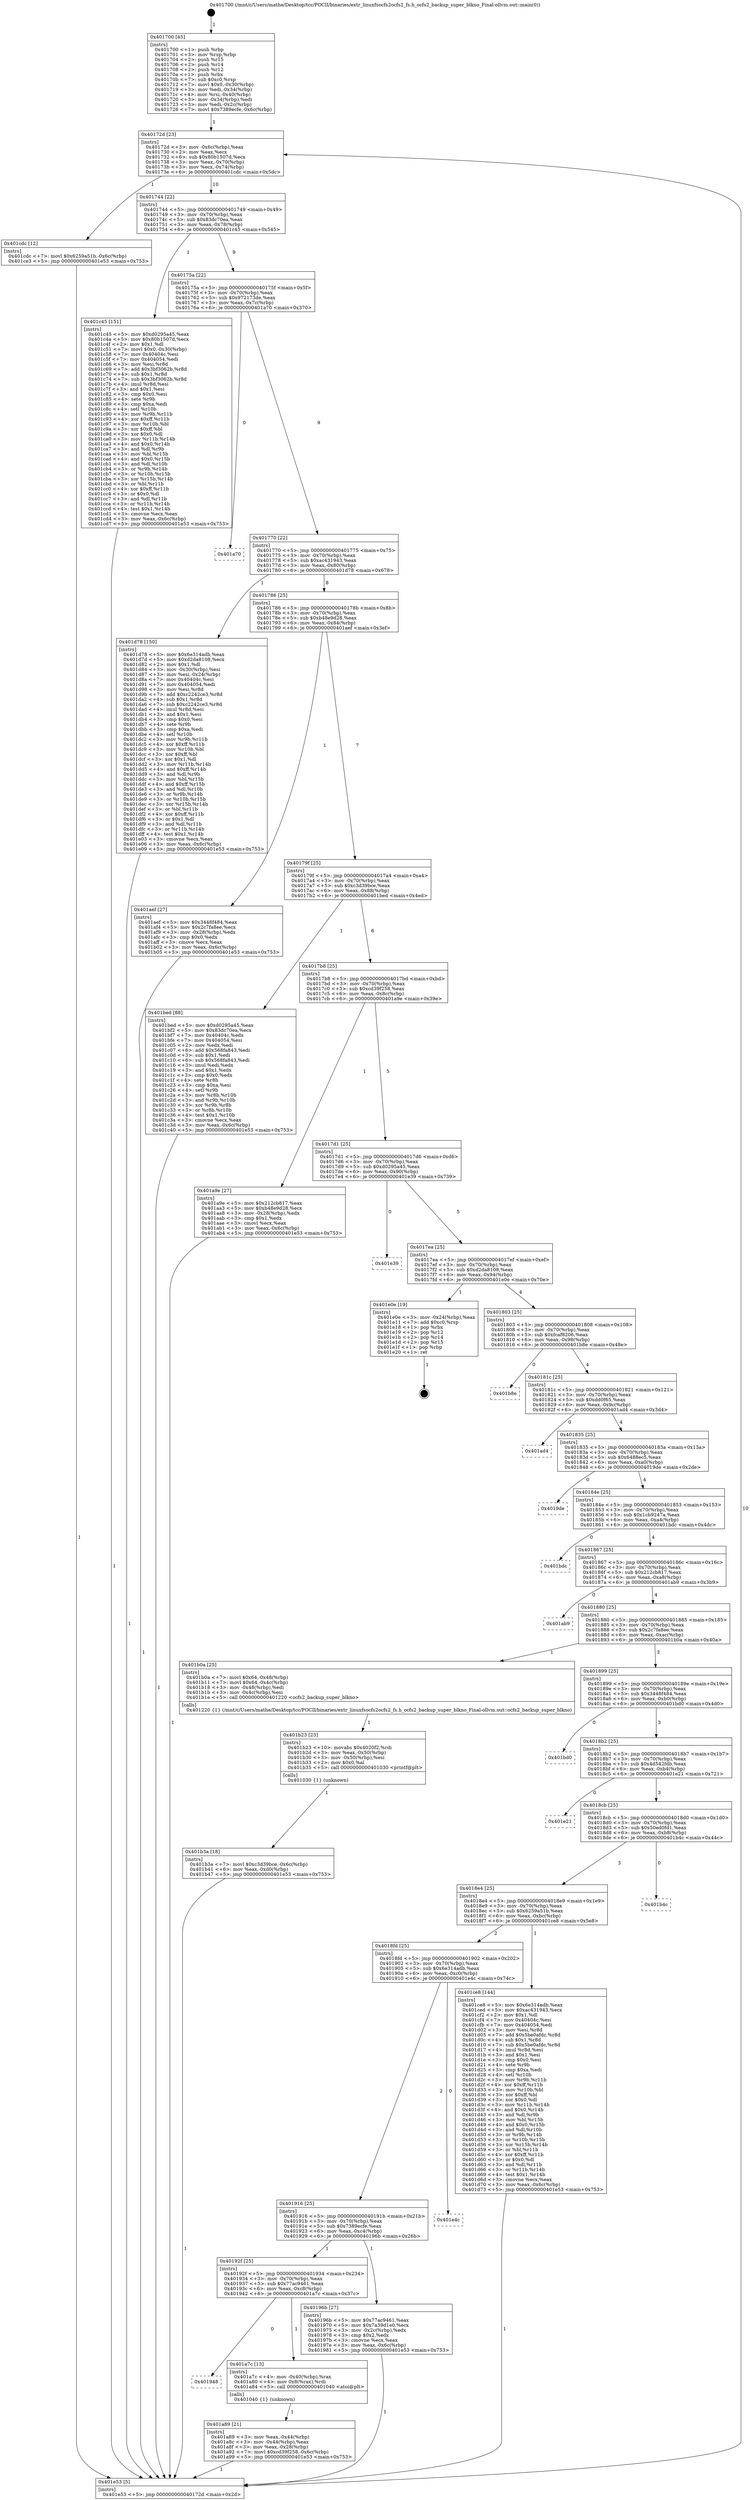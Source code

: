 digraph "0x401700" {
  label = "0x401700 (/mnt/c/Users/mathe/Desktop/tcc/POCII/binaries/extr_linuxfsocfs2ocfs2_fs.h_ocfs2_backup_super_blkno_Final-ollvm.out::main(0))"
  labelloc = "t"
  node[shape=record]

  Entry [label="",width=0.3,height=0.3,shape=circle,fillcolor=black,style=filled]
  "0x40172d" [label="{
     0x40172d [23]\l
     | [instrs]\l
     &nbsp;&nbsp;0x40172d \<+3\>: mov -0x6c(%rbp),%eax\l
     &nbsp;&nbsp;0x401730 \<+2\>: mov %eax,%ecx\l
     &nbsp;&nbsp;0x401732 \<+6\>: sub $0x80b1507d,%ecx\l
     &nbsp;&nbsp;0x401738 \<+3\>: mov %eax,-0x70(%rbp)\l
     &nbsp;&nbsp;0x40173b \<+3\>: mov %ecx,-0x74(%rbp)\l
     &nbsp;&nbsp;0x40173e \<+6\>: je 0000000000401cdc \<main+0x5dc\>\l
  }"]
  "0x401cdc" [label="{
     0x401cdc [12]\l
     | [instrs]\l
     &nbsp;&nbsp;0x401cdc \<+7\>: movl $0x6259a51b,-0x6c(%rbp)\l
     &nbsp;&nbsp;0x401ce3 \<+5\>: jmp 0000000000401e53 \<main+0x753\>\l
  }"]
  "0x401744" [label="{
     0x401744 [22]\l
     | [instrs]\l
     &nbsp;&nbsp;0x401744 \<+5\>: jmp 0000000000401749 \<main+0x49\>\l
     &nbsp;&nbsp;0x401749 \<+3\>: mov -0x70(%rbp),%eax\l
     &nbsp;&nbsp;0x40174c \<+5\>: sub $0x83dc70ea,%eax\l
     &nbsp;&nbsp;0x401751 \<+3\>: mov %eax,-0x78(%rbp)\l
     &nbsp;&nbsp;0x401754 \<+6\>: je 0000000000401c45 \<main+0x545\>\l
  }"]
  Exit [label="",width=0.3,height=0.3,shape=circle,fillcolor=black,style=filled,peripheries=2]
  "0x401c45" [label="{
     0x401c45 [151]\l
     | [instrs]\l
     &nbsp;&nbsp;0x401c45 \<+5\>: mov $0xd0295a45,%eax\l
     &nbsp;&nbsp;0x401c4a \<+5\>: mov $0x80b1507d,%ecx\l
     &nbsp;&nbsp;0x401c4f \<+2\>: mov $0x1,%dl\l
     &nbsp;&nbsp;0x401c51 \<+7\>: movl $0x0,-0x30(%rbp)\l
     &nbsp;&nbsp;0x401c58 \<+7\>: mov 0x40404c,%esi\l
     &nbsp;&nbsp;0x401c5f \<+7\>: mov 0x404054,%edi\l
     &nbsp;&nbsp;0x401c66 \<+3\>: mov %esi,%r8d\l
     &nbsp;&nbsp;0x401c69 \<+7\>: add $0x3bf3062b,%r8d\l
     &nbsp;&nbsp;0x401c70 \<+4\>: sub $0x1,%r8d\l
     &nbsp;&nbsp;0x401c74 \<+7\>: sub $0x3bf3062b,%r8d\l
     &nbsp;&nbsp;0x401c7b \<+4\>: imul %r8d,%esi\l
     &nbsp;&nbsp;0x401c7f \<+3\>: and $0x1,%esi\l
     &nbsp;&nbsp;0x401c82 \<+3\>: cmp $0x0,%esi\l
     &nbsp;&nbsp;0x401c85 \<+4\>: sete %r9b\l
     &nbsp;&nbsp;0x401c89 \<+3\>: cmp $0xa,%edi\l
     &nbsp;&nbsp;0x401c8c \<+4\>: setl %r10b\l
     &nbsp;&nbsp;0x401c90 \<+3\>: mov %r9b,%r11b\l
     &nbsp;&nbsp;0x401c93 \<+4\>: xor $0xff,%r11b\l
     &nbsp;&nbsp;0x401c97 \<+3\>: mov %r10b,%bl\l
     &nbsp;&nbsp;0x401c9a \<+3\>: xor $0xff,%bl\l
     &nbsp;&nbsp;0x401c9d \<+3\>: xor $0x0,%dl\l
     &nbsp;&nbsp;0x401ca0 \<+3\>: mov %r11b,%r14b\l
     &nbsp;&nbsp;0x401ca3 \<+4\>: and $0x0,%r14b\l
     &nbsp;&nbsp;0x401ca7 \<+3\>: and %dl,%r9b\l
     &nbsp;&nbsp;0x401caa \<+3\>: mov %bl,%r15b\l
     &nbsp;&nbsp;0x401cad \<+4\>: and $0x0,%r15b\l
     &nbsp;&nbsp;0x401cb1 \<+3\>: and %dl,%r10b\l
     &nbsp;&nbsp;0x401cb4 \<+3\>: or %r9b,%r14b\l
     &nbsp;&nbsp;0x401cb7 \<+3\>: or %r10b,%r15b\l
     &nbsp;&nbsp;0x401cba \<+3\>: xor %r15b,%r14b\l
     &nbsp;&nbsp;0x401cbd \<+3\>: or %bl,%r11b\l
     &nbsp;&nbsp;0x401cc0 \<+4\>: xor $0xff,%r11b\l
     &nbsp;&nbsp;0x401cc4 \<+3\>: or $0x0,%dl\l
     &nbsp;&nbsp;0x401cc7 \<+3\>: and %dl,%r11b\l
     &nbsp;&nbsp;0x401cca \<+3\>: or %r11b,%r14b\l
     &nbsp;&nbsp;0x401ccd \<+4\>: test $0x1,%r14b\l
     &nbsp;&nbsp;0x401cd1 \<+3\>: cmovne %ecx,%eax\l
     &nbsp;&nbsp;0x401cd4 \<+3\>: mov %eax,-0x6c(%rbp)\l
     &nbsp;&nbsp;0x401cd7 \<+5\>: jmp 0000000000401e53 \<main+0x753\>\l
  }"]
  "0x40175a" [label="{
     0x40175a [22]\l
     | [instrs]\l
     &nbsp;&nbsp;0x40175a \<+5\>: jmp 000000000040175f \<main+0x5f\>\l
     &nbsp;&nbsp;0x40175f \<+3\>: mov -0x70(%rbp),%eax\l
     &nbsp;&nbsp;0x401762 \<+5\>: sub $0x972173de,%eax\l
     &nbsp;&nbsp;0x401767 \<+3\>: mov %eax,-0x7c(%rbp)\l
     &nbsp;&nbsp;0x40176a \<+6\>: je 0000000000401a70 \<main+0x370\>\l
  }"]
  "0x401b3a" [label="{
     0x401b3a [18]\l
     | [instrs]\l
     &nbsp;&nbsp;0x401b3a \<+7\>: movl $0xc3d39bce,-0x6c(%rbp)\l
     &nbsp;&nbsp;0x401b41 \<+6\>: mov %eax,-0xd0(%rbp)\l
     &nbsp;&nbsp;0x401b47 \<+5\>: jmp 0000000000401e53 \<main+0x753\>\l
  }"]
  "0x401a70" [label="{
     0x401a70\l
  }", style=dashed]
  "0x401770" [label="{
     0x401770 [22]\l
     | [instrs]\l
     &nbsp;&nbsp;0x401770 \<+5\>: jmp 0000000000401775 \<main+0x75\>\l
     &nbsp;&nbsp;0x401775 \<+3\>: mov -0x70(%rbp),%eax\l
     &nbsp;&nbsp;0x401778 \<+5\>: sub $0xac431943,%eax\l
     &nbsp;&nbsp;0x40177d \<+3\>: mov %eax,-0x80(%rbp)\l
     &nbsp;&nbsp;0x401780 \<+6\>: je 0000000000401d78 \<main+0x678\>\l
  }"]
  "0x401b23" [label="{
     0x401b23 [23]\l
     | [instrs]\l
     &nbsp;&nbsp;0x401b23 \<+10\>: movabs $0x4020f2,%rdi\l
     &nbsp;&nbsp;0x401b2d \<+3\>: mov %eax,-0x50(%rbp)\l
     &nbsp;&nbsp;0x401b30 \<+3\>: mov -0x50(%rbp),%esi\l
     &nbsp;&nbsp;0x401b33 \<+2\>: mov $0x0,%al\l
     &nbsp;&nbsp;0x401b35 \<+5\>: call 0000000000401030 \<printf@plt\>\l
     | [calls]\l
     &nbsp;&nbsp;0x401030 \{1\} (unknown)\l
  }"]
  "0x401d78" [label="{
     0x401d78 [150]\l
     | [instrs]\l
     &nbsp;&nbsp;0x401d78 \<+5\>: mov $0x6e314adb,%eax\l
     &nbsp;&nbsp;0x401d7d \<+5\>: mov $0xd2da8108,%ecx\l
     &nbsp;&nbsp;0x401d82 \<+2\>: mov $0x1,%dl\l
     &nbsp;&nbsp;0x401d84 \<+3\>: mov -0x30(%rbp),%esi\l
     &nbsp;&nbsp;0x401d87 \<+3\>: mov %esi,-0x24(%rbp)\l
     &nbsp;&nbsp;0x401d8a \<+7\>: mov 0x40404c,%esi\l
     &nbsp;&nbsp;0x401d91 \<+7\>: mov 0x404054,%edi\l
     &nbsp;&nbsp;0x401d98 \<+3\>: mov %esi,%r8d\l
     &nbsp;&nbsp;0x401d9b \<+7\>: add $0xc2242ce3,%r8d\l
     &nbsp;&nbsp;0x401da2 \<+4\>: sub $0x1,%r8d\l
     &nbsp;&nbsp;0x401da6 \<+7\>: sub $0xc2242ce3,%r8d\l
     &nbsp;&nbsp;0x401dad \<+4\>: imul %r8d,%esi\l
     &nbsp;&nbsp;0x401db1 \<+3\>: and $0x1,%esi\l
     &nbsp;&nbsp;0x401db4 \<+3\>: cmp $0x0,%esi\l
     &nbsp;&nbsp;0x401db7 \<+4\>: sete %r9b\l
     &nbsp;&nbsp;0x401dbb \<+3\>: cmp $0xa,%edi\l
     &nbsp;&nbsp;0x401dbe \<+4\>: setl %r10b\l
     &nbsp;&nbsp;0x401dc2 \<+3\>: mov %r9b,%r11b\l
     &nbsp;&nbsp;0x401dc5 \<+4\>: xor $0xff,%r11b\l
     &nbsp;&nbsp;0x401dc9 \<+3\>: mov %r10b,%bl\l
     &nbsp;&nbsp;0x401dcc \<+3\>: xor $0xff,%bl\l
     &nbsp;&nbsp;0x401dcf \<+3\>: xor $0x1,%dl\l
     &nbsp;&nbsp;0x401dd2 \<+3\>: mov %r11b,%r14b\l
     &nbsp;&nbsp;0x401dd5 \<+4\>: and $0xff,%r14b\l
     &nbsp;&nbsp;0x401dd9 \<+3\>: and %dl,%r9b\l
     &nbsp;&nbsp;0x401ddc \<+3\>: mov %bl,%r15b\l
     &nbsp;&nbsp;0x401ddf \<+4\>: and $0xff,%r15b\l
     &nbsp;&nbsp;0x401de3 \<+3\>: and %dl,%r10b\l
     &nbsp;&nbsp;0x401de6 \<+3\>: or %r9b,%r14b\l
     &nbsp;&nbsp;0x401de9 \<+3\>: or %r10b,%r15b\l
     &nbsp;&nbsp;0x401dec \<+3\>: xor %r15b,%r14b\l
     &nbsp;&nbsp;0x401def \<+3\>: or %bl,%r11b\l
     &nbsp;&nbsp;0x401df2 \<+4\>: xor $0xff,%r11b\l
     &nbsp;&nbsp;0x401df6 \<+3\>: or $0x1,%dl\l
     &nbsp;&nbsp;0x401df9 \<+3\>: and %dl,%r11b\l
     &nbsp;&nbsp;0x401dfc \<+3\>: or %r11b,%r14b\l
     &nbsp;&nbsp;0x401dff \<+4\>: test $0x1,%r14b\l
     &nbsp;&nbsp;0x401e03 \<+3\>: cmovne %ecx,%eax\l
     &nbsp;&nbsp;0x401e06 \<+3\>: mov %eax,-0x6c(%rbp)\l
     &nbsp;&nbsp;0x401e09 \<+5\>: jmp 0000000000401e53 \<main+0x753\>\l
  }"]
  "0x401786" [label="{
     0x401786 [25]\l
     | [instrs]\l
     &nbsp;&nbsp;0x401786 \<+5\>: jmp 000000000040178b \<main+0x8b\>\l
     &nbsp;&nbsp;0x40178b \<+3\>: mov -0x70(%rbp),%eax\l
     &nbsp;&nbsp;0x40178e \<+5\>: sub $0xb48e9d28,%eax\l
     &nbsp;&nbsp;0x401793 \<+6\>: mov %eax,-0x84(%rbp)\l
     &nbsp;&nbsp;0x401799 \<+6\>: je 0000000000401aef \<main+0x3ef\>\l
  }"]
  "0x401a89" [label="{
     0x401a89 [21]\l
     | [instrs]\l
     &nbsp;&nbsp;0x401a89 \<+3\>: mov %eax,-0x44(%rbp)\l
     &nbsp;&nbsp;0x401a8c \<+3\>: mov -0x44(%rbp),%eax\l
     &nbsp;&nbsp;0x401a8f \<+3\>: mov %eax,-0x28(%rbp)\l
     &nbsp;&nbsp;0x401a92 \<+7\>: movl $0xcd39f258,-0x6c(%rbp)\l
     &nbsp;&nbsp;0x401a99 \<+5\>: jmp 0000000000401e53 \<main+0x753\>\l
  }"]
  "0x401aef" [label="{
     0x401aef [27]\l
     | [instrs]\l
     &nbsp;&nbsp;0x401aef \<+5\>: mov $0x3448f484,%eax\l
     &nbsp;&nbsp;0x401af4 \<+5\>: mov $0x2c7fa8ee,%ecx\l
     &nbsp;&nbsp;0x401af9 \<+3\>: mov -0x28(%rbp),%edx\l
     &nbsp;&nbsp;0x401afc \<+3\>: cmp $0x0,%edx\l
     &nbsp;&nbsp;0x401aff \<+3\>: cmove %ecx,%eax\l
     &nbsp;&nbsp;0x401b02 \<+3\>: mov %eax,-0x6c(%rbp)\l
     &nbsp;&nbsp;0x401b05 \<+5\>: jmp 0000000000401e53 \<main+0x753\>\l
  }"]
  "0x40179f" [label="{
     0x40179f [25]\l
     | [instrs]\l
     &nbsp;&nbsp;0x40179f \<+5\>: jmp 00000000004017a4 \<main+0xa4\>\l
     &nbsp;&nbsp;0x4017a4 \<+3\>: mov -0x70(%rbp),%eax\l
     &nbsp;&nbsp;0x4017a7 \<+5\>: sub $0xc3d39bce,%eax\l
     &nbsp;&nbsp;0x4017ac \<+6\>: mov %eax,-0x88(%rbp)\l
     &nbsp;&nbsp;0x4017b2 \<+6\>: je 0000000000401bed \<main+0x4ed\>\l
  }"]
  "0x401948" [label="{
     0x401948\l
  }", style=dashed]
  "0x401bed" [label="{
     0x401bed [88]\l
     | [instrs]\l
     &nbsp;&nbsp;0x401bed \<+5\>: mov $0xd0295a45,%eax\l
     &nbsp;&nbsp;0x401bf2 \<+5\>: mov $0x83dc70ea,%ecx\l
     &nbsp;&nbsp;0x401bf7 \<+7\>: mov 0x40404c,%edx\l
     &nbsp;&nbsp;0x401bfe \<+7\>: mov 0x404054,%esi\l
     &nbsp;&nbsp;0x401c05 \<+2\>: mov %edx,%edi\l
     &nbsp;&nbsp;0x401c07 \<+6\>: add $0x568fa843,%edi\l
     &nbsp;&nbsp;0x401c0d \<+3\>: sub $0x1,%edi\l
     &nbsp;&nbsp;0x401c10 \<+6\>: sub $0x568fa843,%edi\l
     &nbsp;&nbsp;0x401c16 \<+3\>: imul %edi,%edx\l
     &nbsp;&nbsp;0x401c19 \<+3\>: and $0x1,%edx\l
     &nbsp;&nbsp;0x401c1c \<+3\>: cmp $0x0,%edx\l
     &nbsp;&nbsp;0x401c1f \<+4\>: sete %r8b\l
     &nbsp;&nbsp;0x401c23 \<+3\>: cmp $0xa,%esi\l
     &nbsp;&nbsp;0x401c26 \<+4\>: setl %r9b\l
     &nbsp;&nbsp;0x401c2a \<+3\>: mov %r8b,%r10b\l
     &nbsp;&nbsp;0x401c2d \<+3\>: and %r9b,%r10b\l
     &nbsp;&nbsp;0x401c30 \<+3\>: xor %r9b,%r8b\l
     &nbsp;&nbsp;0x401c33 \<+3\>: or %r8b,%r10b\l
     &nbsp;&nbsp;0x401c36 \<+4\>: test $0x1,%r10b\l
     &nbsp;&nbsp;0x401c3a \<+3\>: cmovne %ecx,%eax\l
     &nbsp;&nbsp;0x401c3d \<+3\>: mov %eax,-0x6c(%rbp)\l
     &nbsp;&nbsp;0x401c40 \<+5\>: jmp 0000000000401e53 \<main+0x753\>\l
  }"]
  "0x4017b8" [label="{
     0x4017b8 [25]\l
     | [instrs]\l
     &nbsp;&nbsp;0x4017b8 \<+5\>: jmp 00000000004017bd \<main+0xbd\>\l
     &nbsp;&nbsp;0x4017bd \<+3\>: mov -0x70(%rbp),%eax\l
     &nbsp;&nbsp;0x4017c0 \<+5\>: sub $0xcd39f258,%eax\l
     &nbsp;&nbsp;0x4017c5 \<+6\>: mov %eax,-0x8c(%rbp)\l
     &nbsp;&nbsp;0x4017cb \<+6\>: je 0000000000401a9e \<main+0x39e\>\l
  }"]
  "0x401a7c" [label="{
     0x401a7c [13]\l
     | [instrs]\l
     &nbsp;&nbsp;0x401a7c \<+4\>: mov -0x40(%rbp),%rax\l
     &nbsp;&nbsp;0x401a80 \<+4\>: mov 0x8(%rax),%rdi\l
     &nbsp;&nbsp;0x401a84 \<+5\>: call 0000000000401040 \<atoi@plt\>\l
     | [calls]\l
     &nbsp;&nbsp;0x401040 \{1\} (unknown)\l
  }"]
  "0x401a9e" [label="{
     0x401a9e [27]\l
     | [instrs]\l
     &nbsp;&nbsp;0x401a9e \<+5\>: mov $0x212cb817,%eax\l
     &nbsp;&nbsp;0x401aa3 \<+5\>: mov $0xb48e9d28,%ecx\l
     &nbsp;&nbsp;0x401aa8 \<+3\>: mov -0x28(%rbp),%edx\l
     &nbsp;&nbsp;0x401aab \<+3\>: cmp $0x1,%edx\l
     &nbsp;&nbsp;0x401aae \<+3\>: cmovl %ecx,%eax\l
     &nbsp;&nbsp;0x401ab1 \<+3\>: mov %eax,-0x6c(%rbp)\l
     &nbsp;&nbsp;0x401ab4 \<+5\>: jmp 0000000000401e53 \<main+0x753\>\l
  }"]
  "0x4017d1" [label="{
     0x4017d1 [25]\l
     | [instrs]\l
     &nbsp;&nbsp;0x4017d1 \<+5\>: jmp 00000000004017d6 \<main+0xd6\>\l
     &nbsp;&nbsp;0x4017d6 \<+3\>: mov -0x70(%rbp),%eax\l
     &nbsp;&nbsp;0x4017d9 \<+5\>: sub $0xd0295a45,%eax\l
     &nbsp;&nbsp;0x4017de \<+6\>: mov %eax,-0x90(%rbp)\l
     &nbsp;&nbsp;0x4017e4 \<+6\>: je 0000000000401e39 \<main+0x739\>\l
  }"]
  "0x401700" [label="{
     0x401700 [45]\l
     | [instrs]\l
     &nbsp;&nbsp;0x401700 \<+1\>: push %rbp\l
     &nbsp;&nbsp;0x401701 \<+3\>: mov %rsp,%rbp\l
     &nbsp;&nbsp;0x401704 \<+2\>: push %r15\l
     &nbsp;&nbsp;0x401706 \<+2\>: push %r14\l
     &nbsp;&nbsp;0x401708 \<+2\>: push %r12\l
     &nbsp;&nbsp;0x40170a \<+1\>: push %rbx\l
     &nbsp;&nbsp;0x40170b \<+7\>: sub $0xc0,%rsp\l
     &nbsp;&nbsp;0x401712 \<+7\>: movl $0x0,-0x30(%rbp)\l
     &nbsp;&nbsp;0x401719 \<+3\>: mov %edi,-0x34(%rbp)\l
     &nbsp;&nbsp;0x40171c \<+4\>: mov %rsi,-0x40(%rbp)\l
     &nbsp;&nbsp;0x401720 \<+3\>: mov -0x34(%rbp),%edi\l
     &nbsp;&nbsp;0x401723 \<+3\>: mov %edi,-0x2c(%rbp)\l
     &nbsp;&nbsp;0x401726 \<+7\>: movl $0x7389ecfe,-0x6c(%rbp)\l
  }"]
  "0x401e39" [label="{
     0x401e39\l
  }", style=dashed]
  "0x4017ea" [label="{
     0x4017ea [25]\l
     | [instrs]\l
     &nbsp;&nbsp;0x4017ea \<+5\>: jmp 00000000004017ef \<main+0xef\>\l
     &nbsp;&nbsp;0x4017ef \<+3\>: mov -0x70(%rbp),%eax\l
     &nbsp;&nbsp;0x4017f2 \<+5\>: sub $0xd2da8108,%eax\l
     &nbsp;&nbsp;0x4017f7 \<+6\>: mov %eax,-0x94(%rbp)\l
     &nbsp;&nbsp;0x4017fd \<+6\>: je 0000000000401e0e \<main+0x70e\>\l
  }"]
  "0x401e53" [label="{
     0x401e53 [5]\l
     | [instrs]\l
     &nbsp;&nbsp;0x401e53 \<+5\>: jmp 000000000040172d \<main+0x2d\>\l
  }"]
  "0x401e0e" [label="{
     0x401e0e [19]\l
     | [instrs]\l
     &nbsp;&nbsp;0x401e0e \<+3\>: mov -0x24(%rbp),%eax\l
     &nbsp;&nbsp;0x401e11 \<+7\>: add $0xc0,%rsp\l
     &nbsp;&nbsp;0x401e18 \<+1\>: pop %rbx\l
     &nbsp;&nbsp;0x401e19 \<+2\>: pop %r12\l
     &nbsp;&nbsp;0x401e1b \<+2\>: pop %r14\l
     &nbsp;&nbsp;0x401e1d \<+2\>: pop %r15\l
     &nbsp;&nbsp;0x401e1f \<+1\>: pop %rbp\l
     &nbsp;&nbsp;0x401e20 \<+1\>: ret\l
  }"]
  "0x401803" [label="{
     0x401803 [25]\l
     | [instrs]\l
     &nbsp;&nbsp;0x401803 \<+5\>: jmp 0000000000401808 \<main+0x108\>\l
     &nbsp;&nbsp;0x401808 \<+3\>: mov -0x70(%rbp),%eax\l
     &nbsp;&nbsp;0x40180b \<+5\>: sub $0xfcaf8206,%eax\l
     &nbsp;&nbsp;0x401810 \<+6\>: mov %eax,-0x98(%rbp)\l
     &nbsp;&nbsp;0x401816 \<+6\>: je 0000000000401b8e \<main+0x48e\>\l
  }"]
  "0x40192f" [label="{
     0x40192f [25]\l
     | [instrs]\l
     &nbsp;&nbsp;0x40192f \<+5\>: jmp 0000000000401934 \<main+0x234\>\l
     &nbsp;&nbsp;0x401934 \<+3\>: mov -0x70(%rbp),%eax\l
     &nbsp;&nbsp;0x401937 \<+5\>: sub $0x77ac9461,%eax\l
     &nbsp;&nbsp;0x40193c \<+6\>: mov %eax,-0xc8(%rbp)\l
     &nbsp;&nbsp;0x401942 \<+6\>: je 0000000000401a7c \<main+0x37c\>\l
  }"]
  "0x401b8e" [label="{
     0x401b8e\l
  }", style=dashed]
  "0x40181c" [label="{
     0x40181c [25]\l
     | [instrs]\l
     &nbsp;&nbsp;0x40181c \<+5\>: jmp 0000000000401821 \<main+0x121\>\l
     &nbsp;&nbsp;0x401821 \<+3\>: mov -0x70(%rbp),%eax\l
     &nbsp;&nbsp;0x401824 \<+5\>: sub $0xdd0f65,%eax\l
     &nbsp;&nbsp;0x401829 \<+6\>: mov %eax,-0x9c(%rbp)\l
     &nbsp;&nbsp;0x40182f \<+6\>: je 0000000000401ad4 \<main+0x3d4\>\l
  }"]
  "0x40196b" [label="{
     0x40196b [27]\l
     | [instrs]\l
     &nbsp;&nbsp;0x40196b \<+5\>: mov $0x77ac9461,%eax\l
     &nbsp;&nbsp;0x401970 \<+5\>: mov $0x7a39d1e0,%ecx\l
     &nbsp;&nbsp;0x401975 \<+3\>: mov -0x2c(%rbp),%edx\l
     &nbsp;&nbsp;0x401978 \<+3\>: cmp $0x2,%edx\l
     &nbsp;&nbsp;0x40197b \<+3\>: cmovne %ecx,%eax\l
     &nbsp;&nbsp;0x40197e \<+3\>: mov %eax,-0x6c(%rbp)\l
     &nbsp;&nbsp;0x401981 \<+5\>: jmp 0000000000401e53 \<main+0x753\>\l
  }"]
  "0x401ad4" [label="{
     0x401ad4\l
  }", style=dashed]
  "0x401835" [label="{
     0x401835 [25]\l
     | [instrs]\l
     &nbsp;&nbsp;0x401835 \<+5\>: jmp 000000000040183a \<main+0x13a\>\l
     &nbsp;&nbsp;0x40183a \<+3\>: mov -0x70(%rbp),%eax\l
     &nbsp;&nbsp;0x40183d \<+5\>: sub $0x6488ec5,%eax\l
     &nbsp;&nbsp;0x401842 \<+6\>: mov %eax,-0xa0(%rbp)\l
     &nbsp;&nbsp;0x401848 \<+6\>: je 00000000004019de \<main+0x2de\>\l
  }"]
  "0x401916" [label="{
     0x401916 [25]\l
     | [instrs]\l
     &nbsp;&nbsp;0x401916 \<+5\>: jmp 000000000040191b \<main+0x21b\>\l
     &nbsp;&nbsp;0x40191b \<+3\>: mov -0x70(%rbp),%eax\l
     &nbsp;&nbsp;0x40191e \<+5\>: sub $0x7389ecfe,%eax\l
     &nbsp;&nbsp;0x401923 \<+6\>: mov %eax,-0xc4(%rbp)\l
     &nbsp;&nbsp;0x401929 \<+6\>: je 000000000040196b \<main+0x26b\>\l
  }"]
  "0x4019de" [label="{
     0x4019de\l
  }", style=dashed]
  "0x40184e" [label="{
     0x40184e [25]\l
     | [instrs]\l
     &nbsp;&nbsp;0x40184e \<+5\>: jmp 0000000000401853 \<main+0x153\>\l
     &nbsp;&nbsp;0x401853 \<+3\>: mov -0x70(%rbp),%eax\l
     &nbsp;&nbsp;0x401856 \<+5\>: sub $0x1cb9247a,%eax\l
     &nbsp;&nbsp;0x40185b \<+6\>: mov %eax,-0xa4(%rbp)\l
     &nbsp;&nbsp;0x401861 \<+6\>: je 0000000000401bdc \<main+0x4dc\>\l
  }"]
  "0x401e4c" [label="{
     0x401e4c\l
  }", style=dashed]
  "0x401bdc" [label="{
     0x401bdc\l
  }", style=dashed]
  "0x401867" [label="{
     0x401867 [25]\l
     | [instrs]\l
     &nbsp;&nbsp;0x401867 \<+5\>: jmp 000000000040186c \<main+0x16c\>\l
     &nbsp;&nbsp;0x40186c \<+3\>: mov -0x70(%rbp),%eax\l
     &nbsp;&nbsp;0x40186f \<+5\>: sub $0x212cb817,%eax\l
     &nbsp;&nbsp;0x401874 \<+6\>: mov %eax,-0xa8(%rbp)\l
     &nbsp;&nbsp;0x40187a \<+6\>: je 0000000000401ab9 \<main+0x3b9\>\l
  }"]
  "0x4018fd" [label="{
     0x4018fd [25]\l
     | [instrs]\l
     &nbsp;&nbsp;0x4018fd \<+5\>: jmp 0000000000401902 \<main+0x202\>\l
     &nbsp;&nbsp;0x401902 \<+3\>: mov -0x70(%rbp),%eax\l
     &nbsp;&nbsp;0x401905 \<+5\>: sub $0x6e314adb,%eax\l
     &nbsp;&nbsp;0x40190a \<+6\>: mov %eax,-0xc0(%rbp)\l
     &nbsp;&nbsp;0x401910 \<+6\>: je 0000000000401e4c \<main+0x74c\>\l
  }"]
  "0x401ab9" [label="{
     0x401ab9\l
  }", style=dashed]
  "0x401880" [label="{
     0x401880 [25]\l
     | [instrs]\l
     &nbsp;&nbsp;0x401880 \<+5\>: jmp 0000000000401885 \<main+0x185\>\l
     &nbsp;&nbsp;0x401885 \<+3\>: mov -0x70(%rbp),%eax\l
     &nbsp;&nbsp;0x401888 \<+5\>: sub $0x2c7fa8ee,%eax\l
     &nbsp;&nbsp;0x40188d \<+6\>: mov %eax,-0xac(%rbp)\l
     &nbsp;&nbsp;0x401893 \<+6\>: je 0000000000401b0a \<main+0x40a\>\l
  }"]
  "0x401ce8" [label="{
     0x401ce8 [144]\l
     | [instrs]\l
     &nbsp;&nbsp;0x401ce8 \<+5\>: mov $0x6e314adb,%eax\l
     &nbsp;&nbsp;0x401ced \<+5\>: mov $0xac431943,%ecx\l
     &nbsp;&nbsp;0x401cf2 \<+2\>: mov $0x1,%dl\l
     &nbsp;&nbsp;0x401cf4 \<+7\>: mov 0x40404c,%esi\l
     &nbsp;&nbsp;0x401cfb \<+7\>: mov 0x404054,%edi\l
     &nbsp;&nbsp;0x401d02 \<+3\>: mov %esi,%r8d\l
     &nbsp;&nbsp;0x401d05 \<+7\>: add $0x5be0afdc,%r8d\l
     &nbsp;&nbsp;0x401d0c \<+4\>: sub $0x1,%r8d\l
     &nbsp;&nbsp;0x401d10 \<+7\>: sub $0x5be0afdc,%r8d\l
     &nbsp;&nbsp;0x401d17 \<+4\>: imul %r8d,%esi\l
     &nbsp;&nbsp;0x401d1b \<+3\>: and $0x1,%esi\l
     &nbsp;&nbsp;0x401d1e \<+3\>: cmp $0x0,%esi\l
     &nbsp;&nbsp;0x401d21 \<+4\>: sete %r9b\l
     &nbsp;&nbsp;0x401d25 \<+3\>: cmp $0xa,%edi\l
     &nbsp;&nbsp;0x401d28 \<+4\>: setl %r10b\l
     &nbsp;&nbsp;0x401d2c \<+3\>: mov %r9b,%r11b\l
     &nbsp;&nbsp;0x401d2f \<+4\>: xor $0xff,%r11b\l
     &nbsp;&nbsp;0x401d33 \<+3\>: mov %r10b,%bl\l
     &nbsp;&nbsp;0x401d36 \<+3\>: xor $0xff,%bl\l
     &nbsp;&nbsp;0x401d39 \<+3\>: xor $0x0,%dl\l
     &nbsp;&nbsp;0x401d3c \<+3\>: mov %r11b,%r14b\l
     &nbsp;&nbsp;0x401d3f \<+4\>: and $0x0,%r14b\l
     &nbsp;&nbsp;0x401d43 \<+3\>: and %dl,%r9b\l
     &nbsp;&nbsp;0x401d46 \<+3\>: mov %bl,%r15b\l
     &nbsp;&nbsp;0x401d49 \<+4\>: and $0x0,%r15b\l
     &nbsp;&nbsp;0x401d4d \<+3\>: and %dl,%r10b\l
     &nbsp;&nbsp;0x401d50 \<+3\>: or %r9b,%r14b\l
     &nbsp;&nbsp;0x401d53 \<+3\>: or %r10b,%r15b\l
     &nbsp;&nbsp;0x401d56 \<+3\>: xor %r15b,%r14b\l
     &nbsp;&nbsp;0x401d59 \<+3\>: or %bl,%r11b\l
     &nbsp;&nbsp;0x401d5c \<+4\>: xor $0xff,%r11b\l
     &nbsp;&nbsp;0x401d60 \<+3\>: or $0x0,%dl\l
     &nbsp;&nbsp;0x401d63 \<+3\>: and %dl,%r11b\l
     &nbsp;&nbsp;0x401d66 \<+3\>: or %r11b,%r14b\l
     &nbsp;&nbsp;0x401d69 \<+4\>: test $0x1,%r14b\l
     &nbsp;&nbsp;0x401d6d \<+3\>: cmovne %ecx,%eax\l
     &nbsp;&nbsp;0x401d70 \<+3\>: mov %eax,-0x6c(%rbp)\l
     &nbsp;&nbsp;0x401d73 \<+5\>: jmp 0000000000401e53 \<main+0x753\>\l
  }"]
  "0x401b0a" [label="{
     0x401b0a [25]\l
     | [instrs]\l
     &nbsp;&nbsp;0x401b0a \<+7\>: movl $0x64,-0x48(%rbp)\l
     &nbsp;&nbsp;0x401b11 \<+7\>: movl $0x64,-0x4c(%rbp)\l
     &nbsp;&nbsp;0x401b18 \<+3\>: mov -0x48(%rbp),%edi\l
     &nbsp;&nbsp;0x401b1b \<+3\>: mov -0x4c(%rbp),%esi\l
     &nbsp;&nbsp;0x401b1e \<+5\>: call 0000000000401220 \<ocfs2_backup_super_blkno\>\l
     | [calls]\l
     &nbsp;&nbsp;0x401220 \{1\} (/mnt/c/Users/mathe/Desktop/tcc/POCII/binaries/extr_linuxfsocfs2ocfs2_fs.h_ocfs2_backup_super_blkno_Final-ollvm.out::ocfs2_backup_super_blkno)\l
  }"]
  "0x401899" [label="{
     0x401899 [25]\l
     | [instrs]\l
     &nbsp;&nbsp;0x401899 \<+5\>: jmp 000000000040189e \<main+0x19e\>\l
     &nbsp;&nbsp;0x40189e \<+3\>: mov -0x70(%rbp),%eax\l
     &nbsp;&nbsp;0x4018a1 \<+5\>: sub $0x3448f484,%eax\l
     &nbsp;&nbsp;0x4018a6 \<+6\>: mov %eax,-0xb0(%rbp)\l
     &nbsp;&nbsp;0x4018ac \<+6\>: je 0000000000401bd0 \<main+0x4d0\>\l
  }"]
  "0x4018e4" [label="{
     0x4018e4 [25]\l
     | [instrs]\l
     &nbsp;&nbsp;0x4018e4 \<+5\>: jmp 00000000004018e9 \<main+0x1e9\>\l
     &nbsp;&nbsp;0x4018e9 \<+3\>: mov -0x70(%rbp),%eax\l
     &nbsp;&nbsp;0x4018ec \<+5\>: sub $0x6259a51b,%eax\l
     &nbsp;&nbsp;0x4018f1 \<+6\>: mov %eax,-0xbc(%rbp)\l
     &nbsp;&nbsp;0x4018f7 \<+6\>: je 0000000000401ce8 \<main+0x5e8\>\l
  }"]
  "0x401bd0" [label="{
     0x401bd0\l
  }", style=dashed]
  "0x4018b2" [label="{
     0x4018b2 [25]\l
     | [instrs]\l
     &nbsp;&nbsp;0x4018b2 \<+5\>: jmp 00000000004018b7 \<main+0x1b7\>\l
     &nbsp;&nbsp;0x4018b7 \<+3\>: mov -0x70(%rbp),%eax\l
     &nbsp;&nbsp;0x4018ba \<+5\>: sub $0x4d542fdb,%eax\l
     &nbsp;&nbsp;0x4018bf \<+6\>: mov %eax,-0xb4(%rbp)\l
     &nbsp;&nbsp;0x4018c5 \<+6\>: je 0000000000401e21 \<main+0x721\>\l
  }"]
  "0x401b4c" [label="{
     0x401b4c\l
  }", style=dashed]
  "0x401e21" [label="{
     0x401e21\l
  }", style=dashed]
  "0x4018cb" [label="{
     0x4018cb [25]\l
     | [instrs]\l
     &nbsp;&nbsp;0x4018cb \<+5\>: jmp 00000000004018d0 \<main+0x1d0\>\l
     &nbsp;&nbsp;0x4018d0 \<+3\>: mov -0x70(%rbp),%eax\l
     &nbsp;&nbsp;0x4018d3 \<+5\>: sub $0x50ed0fd1,%eax\l
     &nbsp;&nbsp;0x4018d8 \<+6\>: mov %eax,-0xb8(%rbp)\l
     &nbsp;&nbsp;0x4018de \<+6\>: je 0000000000401b4c \<main+0x44c\>\l
  }"]
  Entry -> "0x401700" [label=" 1"]
  "0x40172d" -> "0x401cdc" [label=" 1"]
  "0x40172d" -> "0x401744" [label=" 10"]
  "0x401e0e" -> Exit [label=" 1"]
  "0x401744" -> "0x401c45" [label=" 1"]
  "0x401744" -> "0x40175a" [label=" 9"]
  "0x401d78" -> "0x401e53" [label=" 1"]
  "0x40175a" -> "0x401a70" [label=" 0"]
  "0x40175a" -> "0x401770" [label=" 9"]
  "0x401ce8" -> "0x401e53" [label=" 1"]
  "0x401770" -> "0x401d78" [label=" 1"]
  "0x401770" -> "0x401786" [label=" 8"]
  "0x401cdc" -> "0x401e53" [label=" 1"]
  "0x401786" -> "0x401aef" [label=" 1"]
  "0x401786" -> "0x40179f" [label=" 7"]
  "0x401c45" -> "0x401e53" [label=" 1"]
  "0x40179f" -> "0x401bed" [label=" 1"]
  "0x40179f" -> "0x4017b8" [label=" 6"]
  "0x401bed" -> "0x401e53" [label=" 1"]
  "0x4017b8" -> "0x401a9e" [label=" 1"]
  "0x4017b8" -> "0x4017d1" [label=" 5"]
  "0x401b3a" -> "0x401e53" [label=" 1"]
  "0x4017d1" -> "0x401e39" [label=" 0"]
  "0x4017d1" -> "0x4017ea" [label=" 5"]
  "0x401b0a" -> "0x401b23" [label=" 1"]
  "0x4017ea" -> "0x401e0e" [label=" 1"]
  "0x4017ea" -> "0x401803" [label=" 4"]
  "0x401aef" -> "0x401e53" [label=" 1"]
  "0x401803" -> "0x401b8e" [label=" 0"]
  "0x401803" -> "0x40181c" [label=" 4"]
  "0x401a9e" -> "0x401e53" [label=" 1"]
  "0x40181c" -> "0x401ad4" [label=" 0"]
  "0x40181c" -> "0x401835" [label=" 4"]
  "0x401a89" -> "0x401e53" [label=" 1"]
  "0x401835" -> "0x4019de" [label=" 0"]
  "0x401835" -> "0x40184e" [label=" 4"]
  "0x40192f" -> "0x401948" [label=" 0"]
  "0x40184e" -> "0x401bdc" [label=" 0"]
  "0x40184e" -> "0x401867" [label=" 4"]
  "0x40192f" -> "0x401a7c" [label=" 1"]
  "0x401867" -> "0x401ab9" [label=" 0"]
  "0x401867" -> "0x401880" [label=" 4"]
  "0x401e53" -> "0x40172d" [label=" 10"]
  "0x401880" -> "0x401b0a" [label=" 1"]
  "0x401880" -> "0x401899" [label=" 3"]
  "0x401700" -> "0x40172d" [label=" 1"]
  "0x401899" -> "0x401bd0" [label=" 0"]
  "0x401899" -> "0x4018b2" [label=" 3"]
  "0x401916" -> "0x40192f" [label=" 1"]
  "0x4018b2" -> "0x401e21" [label=" 0"]
  "0x4018b2" -> "0x4018cb" [label=" 3"]
  "0x401916" -> "0x40196b" [label=" 1"]
  "0x4018cb" -> "0x401b4c" [label=" 0"]
  "0x4018cb" -> "0x4018e4" [label=" 3"]
  "0x40196b" -> "0x401e53" [label=" 1"]
  "0x4018e4" -> "0x401ce8" [label=" 1"]
  "0x4018e4" -> "0x4018fd" [label=" 2"]
  "0x401b23" -> "0x401b3a" [label=" 1"]
  "0x4018fd" -> "0x401e4c" [label=" 0"]
  "0x4018fd" -> "0x401916" [label=" 2"]
  "0x401a7c" -> "0x401a89" [label=" 1"]
}
